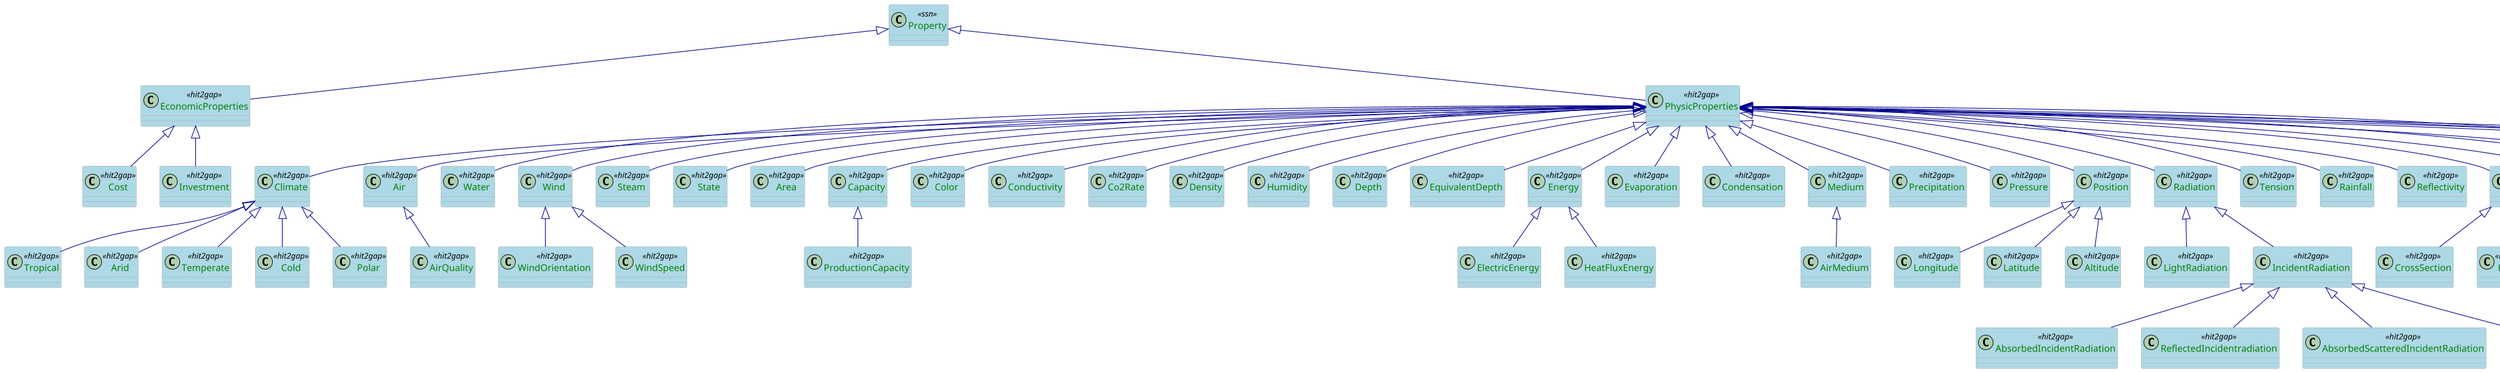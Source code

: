 @startuml

scale 0.35

skinparam class {
  ArrowColor DarkBlue
  ArrowFontColor DarkBlue
  BackgroundColor LightBlue
  BorderColor DarkGrey
}
skinparam dpi 300
skinparam stereotypeCBackgroundColor Wheat
skinparam classAttributeFontColor  Green

/'
  Definition of the Properties Medium
'/

class Property <<ssn>>
class EconomicProperties <<hit2gap>>
class PhysicProperties <<hit2gap>>

class Cost <<hit2gap>>
class Investment <<hit2gap>>

class Climate <<hit2gap>>
class Tropical <<hit2gap>>
class Arid <<hit2gap>>
class Temperate <<hit2gap>>
class Cold <<hit2gap>>
class Polar <<hit2gap>>

class Air <<hit2gap>>
class Water <<hit2gap>>
class Wind <<hit2gap>>
class WindOrientation <<hit2gap>>
class WindSpeed <<hit2gap>>
class Steam <<hit2gap>>
class State <<hit2gap>>
class Area <<hit2gap>>
class Capacity <<hit2gap>>
class ProductionCapacity <<hit2gap>>
class Color <<hit2gap>>
class Conductivity <<hit2gap>>
class Co2Rate <<hit2gap>>
class Density <<hit2gap>>
class Humidity <<hit2gap>>
class Depth <<hit2gap>>
class EquivalentDepth <<hit2gap>>
class Energy <<hit2gap>>
class ElectricEnergy <<hit2gap>>
class HeatFluxEnergy <<hit2gap>>
class Evaporation <<hit2gap>>
class Condensation <<hit2gap>>
class Medium <<hit2gap>>
class Precipitation <<hit2gap>>
class Pressure <<hit2gap>>
class Position <<hit2gap>>
class Longitude <<hit2gap>>
class Latitude <<hit2gap>>
class Altitude <<hit2gap>>
class Radiation <<hit2gap>>
class LightRadiation <<hit2gap>>
class IncidentRadiation <<hit2gap>>
class AbsorbedIncidentRadiation <<hit2gap>>
class ReflectedIncidentradiation <<hit2gap>>
class AbsorbedScatteredIncidentRadiation <<hit2gap>>
class TransmittedIncidentRadiation <<hit2gap>>
class Tension <<hit2gap>>
class Rainfall <<hit2gap>>
class Reflectivity <<hit2gap>>
class Shape <<hit2gap>>
class CrossSection <<hit2gap>>
class Height <<hit2gap>>
class Length <<hit2gap>>
class Slope <<hit2gap>>
class Weight <<hit2gap>>
class Width <<hit2gap>>
class Intensity <<hit2gap>>
class Speed <<hit2gap>>
class Temperature  <<hit2gap>>
class Time <<hit2gap>>
class Transparency <<hit2gap>>
class Velocity <<hit2gap>>
class Visibility <<hit2gap>>
class Volume <<hit2gap>>
class Discharge <<hit2gap>>
class Flow <<hit2gap>>
class Inflow <<hit2gap>>
class Outflow <<hit2gap>>
class AirMedium <<hit2gap>>
class AirQuality <<hit2gap>>
/'
  Definition of the properties hierarchy
'/

Property <|-- EconomicProperties
Property <|-- PhysicProperties

EconomicProperties <|-- Cost
EconomicProperties <|-- Investment

PhysicProperties <|-- Air
PhysicProperties <|-- Water
PhysicProperties <|-- Steam
PhysicProperties <|-- State
PhysicProperties <|-- Area
PhysicProperties <|-- Capacity
Capacity<|-- ProductionCapacity
PhysicProperties <|-- Color
PhysicProperties <|-- Conductivity
PhysicProperties <|-- Density
PhysicProperties <|-- Depth
PhysicProperties <|-- Position
Position <|-- Longitude
Position <|-- Latitude
Position <|-- Altitude
PhysicProperties <|--EquivalentDepth
PhysicProperties <|-- Energy
Energy<|-- ElectricEnergy
Energy<|-- HeatFluxEnergy
PhysicProperties <|-- Wind
Wind <|-- WindOrientation
Wind <|-- WindSpeed 
PhysicProperties <|-- Evaporation
PhysicProperties <|-- Condensation
PhysicProperties <|-- Co2Rate
PhysicProperties <|-- Humidity
PhysicProperties <|-- Medium
PhysicProperties <|-- Precipitation
PhysicProperties <|-- Pressure
PhysicProperties <|-- Radiation
PhysicProperties <|-- Tension
Radiation<|-- IncidentRadiation
Radiation<|-- LightRadiation
IncidentRadiation<|-- AbsorbedIncidentRadiation
IncidentRadiation<|-- ReflectedIncidentradiation
IncidentRadiation<|-- AbsorbedScatteredIncidentRadiation
IncidentRadiation<|-- TransmittedIncidentRadiation
PhysicProperties <|-- Rainfall
PhysicProperties <|-- Reflectivity
PhysicProperties <|-- Intensity
PhysicProperties <|-- Shape
Shape<|-- CrossSection
Shape<|-- Height
Shape<|-- Length
Shape<|-- Slope
Shape<|-- Weight
Shape<|-- Width
PhysicProperties <|-- Speed
PhysicProperties <|-- Temperature
PhysicProperties <|-- Time
PhysicProperties <|-- Transparency
PhysicProperties <|-- Velocity
PhysicProperties <|-- Visibility
PhysicProperties <|-- Volume
Volume<|-- Discharge
Volume<|-- Flow
Flow<|-- Inflow
Flow<|-- Outflow
Medium<|-- AirMedium
Air<|-- AirQuality
PhysicProperties <|-- Climate
Climate <|-- Tropical
Climate <|-- Arid
Climate <|-- Temperate
Climate <|-- Cold
Climate <|-- Polar


@enduml
